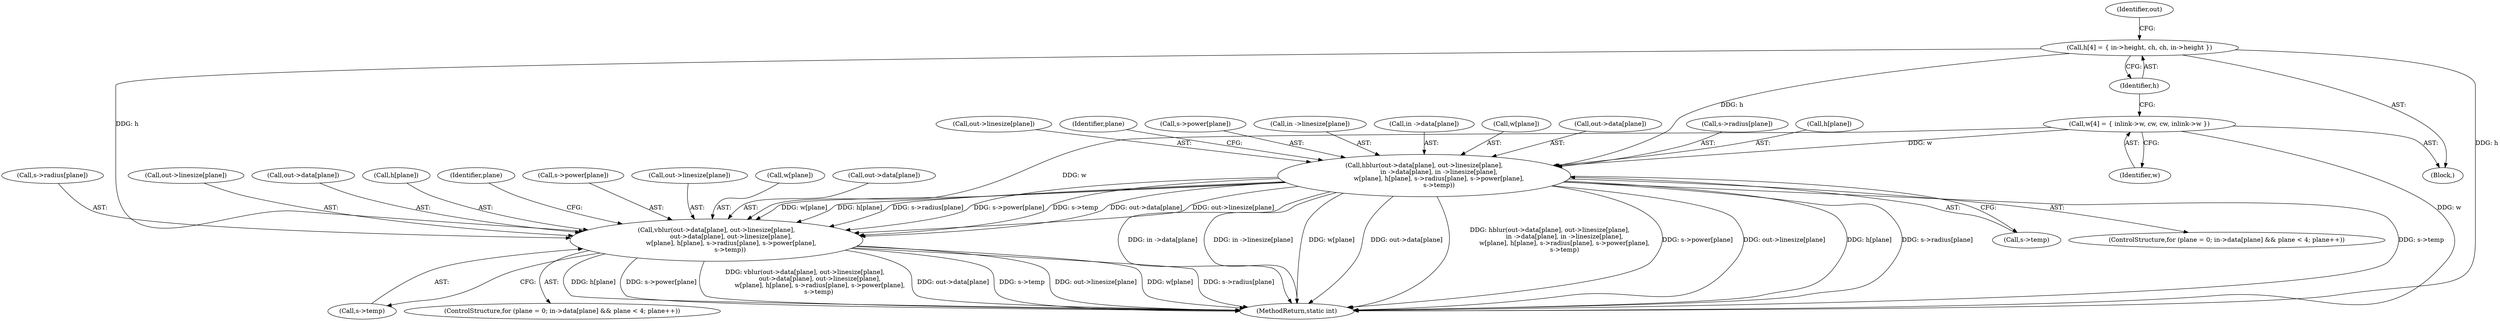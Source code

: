 digraph "0_FFmpeg_e43a0a232dbf6d3c161823c2e07c52e76227a1bc@array" {
"1000192" [label="(Call,hblur(out->data[plane], out->linesize[plane],\n               in ->data[plane], in ->linesize[plane],\n               w[plane], h[plane], s->radius[plane], s->power[plane],\n               s->temp))"];
"1000149" [label="(Call,w[4] = { inlink->w, cw, cw, inlink->w })"];
"1000152" [label="(Call,h[4] = { in->height, ch, ch, in->height })"];
"1000247" [label="(Call,vblur(out->data[plane], out->linesize[plane],\n               out->data[plane], out->linesize[plane],\n               w[plane], h[plane], s->radius[plane], s->power[plane],\n              s->temp))"];
"1000284" [label="(Call,s->temp)"];
"1000274" [label="(Call,s->radius[plane])"];
"1000263" [label="(Call,out->linesize[plane])"];
"1000219" [label="(Call,s->radius[plane])"];
"1000216" [label="(Call,h[plane])"];
"1000198" [label="(Call,out->linesize[plane])"];
"1000191" [label="(Identifier,plane)"];
"1000150" [label="(Identifier,w)"];
"1000152" [label="(Call,h[4] = { in->height, ch, ch, in->height })"];
"1000258" [label="(Call,out->data[plane])"];
"1000224" [label="(Call,s->power[plane])"];
"1000153" [label="(Identifier,h)"];
"1000208" [label="(Call,in ->linesize[plane])"];
"1000192" [label="(Call,hblur(out->data[plane], out->linesize[plane],\n               in ->data[plane], in ->linesize[plane],\n               w[plane], h[plane], s->radius[plane], s->power[plane],\n               s->temp))"];
"1000247" [label="(Call,vblur(out->data[plane], out->linesize[plane],\n               out->data[plane], out->linesize[plane],\n               w[plane], h[plane], s->radius[plane], s->power[plane],\n              s->temp))"];
"1000203" [label="(Call,in ->data[plane])"];
"1000155" [label="(Identifier,out)"];
"1000271" [label="(Call,h[plane])"];
"1000213" [label="(Call,w[plane])"];
"1000246" [label="(Identifier,plane)"];
"1000294" [label="(MethodReturn,static int)"];
"1000232" [label="(ControlStructure,for (plane = 0; in->data[plane] && plane < 4; plane++))"];
"1000279" [label="(Call,s->power[plane])"];
"1000253" [label="(Call,out->linesize[plane])"];
"1000103" [label="(Block,)"];
"1000149" [label="(Call,w[4] = { inlink->w, cw, cw, inlink->w })"];
"1000193" [label="(Call,out->data[plane])"];
"1000229" [label="(Call,s->temp)"];
"1000268" [label="(Call,w[plane])"];
"1000177" [label="(ControlStructure,for (plane = 0; in->data[plane] && plane < 4; plane++))"];
"1000248" [label="(Call,out->data[plane])"];
"1000192" -> "1000177"  [label="AST: "];
"1000192" -> "1000229"  [label="CFG: "];
"1000193" -> "1000192"  [label="AST: "];
"1000198" -> "1000192"  [label="AST: "];
"1000203" -> "1000192"  [label="AST: "];
"1000208" -> "1000192"  [label="AST: "];
"1000213" -> "1000192"  [label="AST: "];
"1000216" -> "1000192"  [label="AST: "];
"1000219" -> "1000192"  [label="AST: "];
"1000224" -> "1000192"  [label="AST: "];
"1000229" -> "1000192"  [label="AST: "];
"1000191" -> "1000192"  [label="CFG: "];
"1000192" -> "1000294"  [label="DDG: h[plane]"];
"1000192" -> "1000294"  [label="DDG: s->radius[plane]"];
"1000192" -> "1000294"  [label="DDG: s->temp"];
"1000192" -> "1000294"  [label="DDG: in ->data[plane]"];
"1000192" -> "1000294"  [label="DDG: in ->linesize[plane]"];
"1000192" -> "1000294"  [label="DDG: w[plane]"];
"1000192" -> "1000294"  [label="DDG: out->data[plane]"];
"1000192" -> "1000294"  [label="DDG: hblur(out->data[plane], out->linesize[plane],\n               in ->data[plane], in ->linesize[plane],\n               w[plane], h[plane], s->radius[plane], s->power[plane],\n               s->temp)"];
"1000192" -> "1000294"  [label="DDG: s->power[plane]"];
"1000192" -> "1000294"  [label="DDG: out->linesize[plane]"];
"1000149" -> "1000192"  [label="DDG: w"];
"1000152" -> "1000192"  [label="DDG: h"];
"1000192" -> "1000247"  [label="DDG: out->data[plane]"];
"1000192" -> "1000247"  [label="DDG: out->linesize[plane]"];
"1000192" -> "1000247"  [label="DDG: w[plane]"];
"1000192" -> "1000247"  [label="DDG: h[plane]"];
"1000192" -> "1000247"  [label="DDG: s->radius[plane]"];
"1000192" -> "1000247"  [label="DDG: s->power[plane]"];
"1000192" -> "1000247"  [label="DDG: s->temp"];
"1000149" -> "1000103"  [label="AST: "];
"1000149" -> "1000150"  [label="CFG: "];
"1000150" -> "1000149"  [label="AST: "];
"1000153" -> "1000149"  [label="CFG: "];
"1000149" -> "1000294"  [label="DDG: w"];
"1000149" -> "1000247"  [label="DDG: w"];
"1000152" -> "1000103"  [label="AST: "];
"1000152" -> "1000153"  [label="CFG: "];
"1000153" -> "1000152"  [label="AST: "];
"1000155" -> "1000152"  [label="CFG: "];
"1000152" -> "1000294"  [label="DDG: h"];
"1000152" -> "1000247"  [label="DDG: h"];
"1000247" -> "1000232"  [label="AST: "];
"1000247" -> "1000284"  [label="CFG: "];
"1000248" -> "1000247"  [label="AST: "];
"1000253" -> "1000247"  [label="AST: "];
"1000258" -> "1000247"  [label="AST: "];
"1000263" -> "1000247"  [label="AST: "];
"1000268" -> "1000247"  [label="AST: "];
"1000271" -> "1000247"  [label="AST: "];
"1000274" -> "1000247"  [label="AST: "];
"1000279" -> "1000247"  [label="AST: "];
"1000284" -> "1000247"  [label="AST: "];
"1000246" -> "1000247"  [label="CFG: "];
"1000247" -> "1000294"  [label="DDG: out->data[plane]"];
"1000247" -> "1000294"  [label="DDG: s->temp"];
"1000247" -> "1000294"  [label="DDG: out->linesize[plane]"];
"1000247" -> "1000294"  [label="DDG: w[plane]"];
"1000247" -> "1000294"  [label="DDG: s->radius[plane]"];
"1000247" -> "1000294"  [label="DDG: h[plane]"];
"1000247" -> "1000294"  [label="DDG: s->power[plane]"];
"1000247" -> "1000294"  [label="DDG: vblur(out->data[plane], out->linesize[plane],\n               out->data[plane], out->linesize[plane],\n               w[plane], h[plane], s->radius[plane], s->power[plane],\n              s->temp)"];
}
